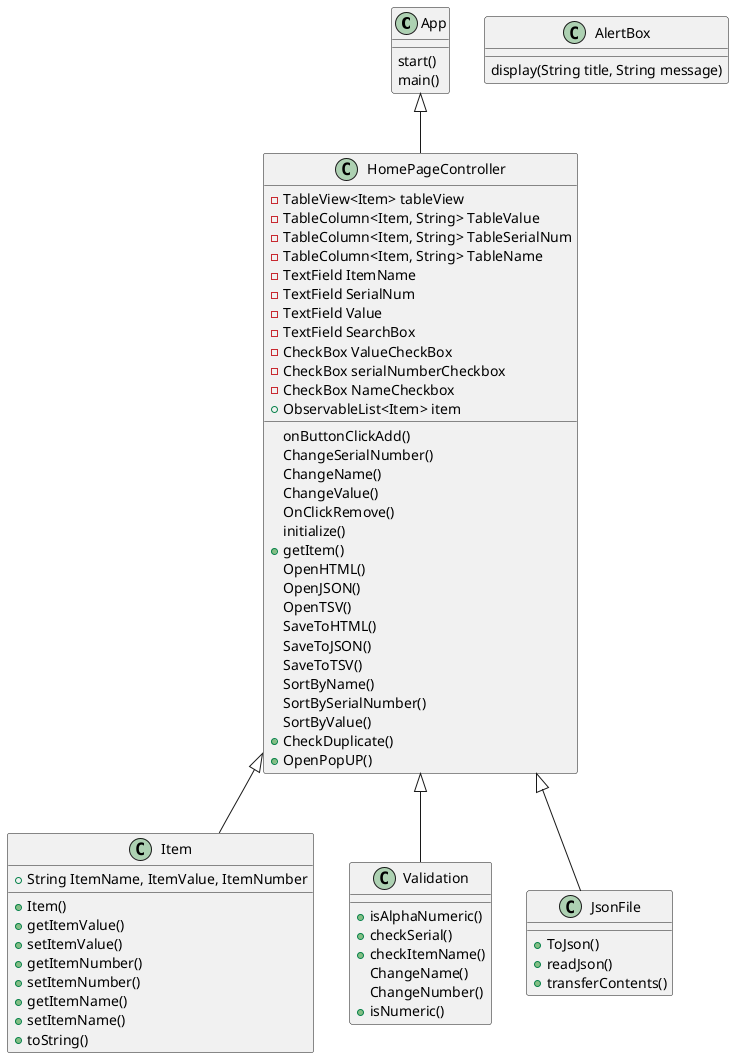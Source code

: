 @startuml
'https://plantuml.com/class-diagram

App <|-- HomePageController
HomePageController <|-- Item
HomePageController <|-- Validation
HomePageController <|-- JsonFile

class AlertBox {
display(String title, String message)
}

class App {
start()
main()
}

class Item {
+String ItemName, ItemValue, ItemNumber
+Item()
+getItemValue()
+setItemValue()
+getItemNumber()
+setItemNumber()
+getItemName()
+setItemName()
+toString()
}

class JsonFile {
+ToJson()
+readJson()
+transferContents()
}

class Validation {
+isAlphaNumeric()
+checkSerial()
+checkItemName()
ChangeName()
ChangeNumber()
+isNumeric()
}

class HomePageController {
-TableView<Item> tableView
-TableColumn<Item, String> TableValue
-TableColumn<Item, String> TableSerialNum
-TableColumn<Item, String> TableName
-TextField ItemName
-TextField SerialNum
-TextField Value
-TextField SearchBox
-CheckBox ValueCheckBox
-CheckBox serialNumberCheckbox
-CheckBox NameCheckbox
+ObservableList<Item> item
onButtonClickAdd()
ChangeSerialNumber()
ChangeName()
ChangeValue()
OnClickRemove()
initialize()
+getItem()
OpenHTML()
OpenJSON()
OpenTSV()
SaveToHTML()
SaveToJSON()
SaveToTSV()
SortByName()
SortBySerialNumber()
SortByValue()
+CheckDuplicate()
+OpenPopUP()
}


@enduml
